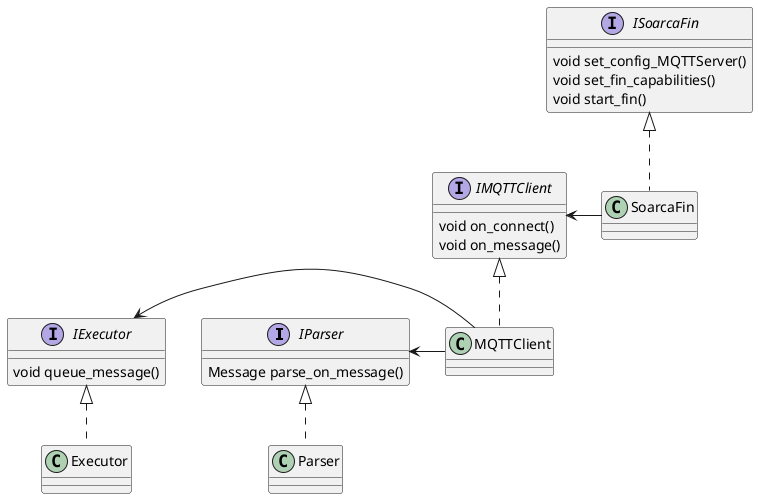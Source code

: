 @startuml Soarca Fin

interface IParser {
 Message parse_on_message()
}

interface IMQTTClient {
 void on_connect()
 void on_message()
}

interface ISoarcaFin {
 void set_config_MQTTServer()
 void set_fin_capabilities()
 void start_fin()
}

interface IExecutor {
 void queue_message()
}


class SoarcaFin
class MQTTClient
class Parser
class Executor

ISoarcaFin <|.. SoarcaFin
IMQTTClient <|.. MQTTClient
IParser <|.. Parser
IExecutor <|.. Executor

IMQTTClient <- SoarcaFin
IExecutor <- MQTTClient
IParser <-MQTTClient

@enduml